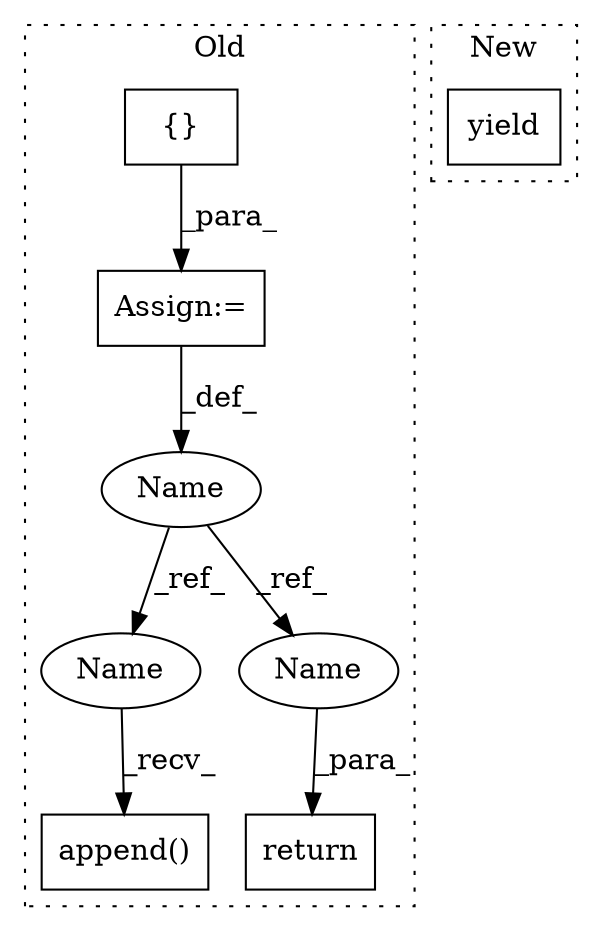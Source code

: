 digraph G {
subgraph cluster0 {
1 [label="{}" a="59" s="248,248" l="2,1" shape="box"];
3 [label="Assign:=" a="68" s="245" l="3" shape="box"];
4 [label="append()" a="75" s="625,645" l="16,1" shape="box"];
5 [label="Name" a="87" s="237" l="8" shape="ellipse"];
6 [label="return" a="93" s="651" l="7" shape="box"];
7 [label="Name" a="87" s="625" l="8" shape="ellipse"];
8 [label="Name" a="87" s="658" l="8" shape="ellipse"];
label = "Old";
style="dotted";
}
subgraph cluster1 {
2 [label="yield" a="105" s="703" l="6" shape="box"];
label = "New";
style="dotted";
}
1 -> 3 [label="_para_"];
3 -> 5 [label="_def_"];
5 -> 7 [label="_ref_"];
5 -> 8 [label="_ref_"];
7 -> 4 [label="_recv_"];
8 -> 6 [label="_para_"];
}
